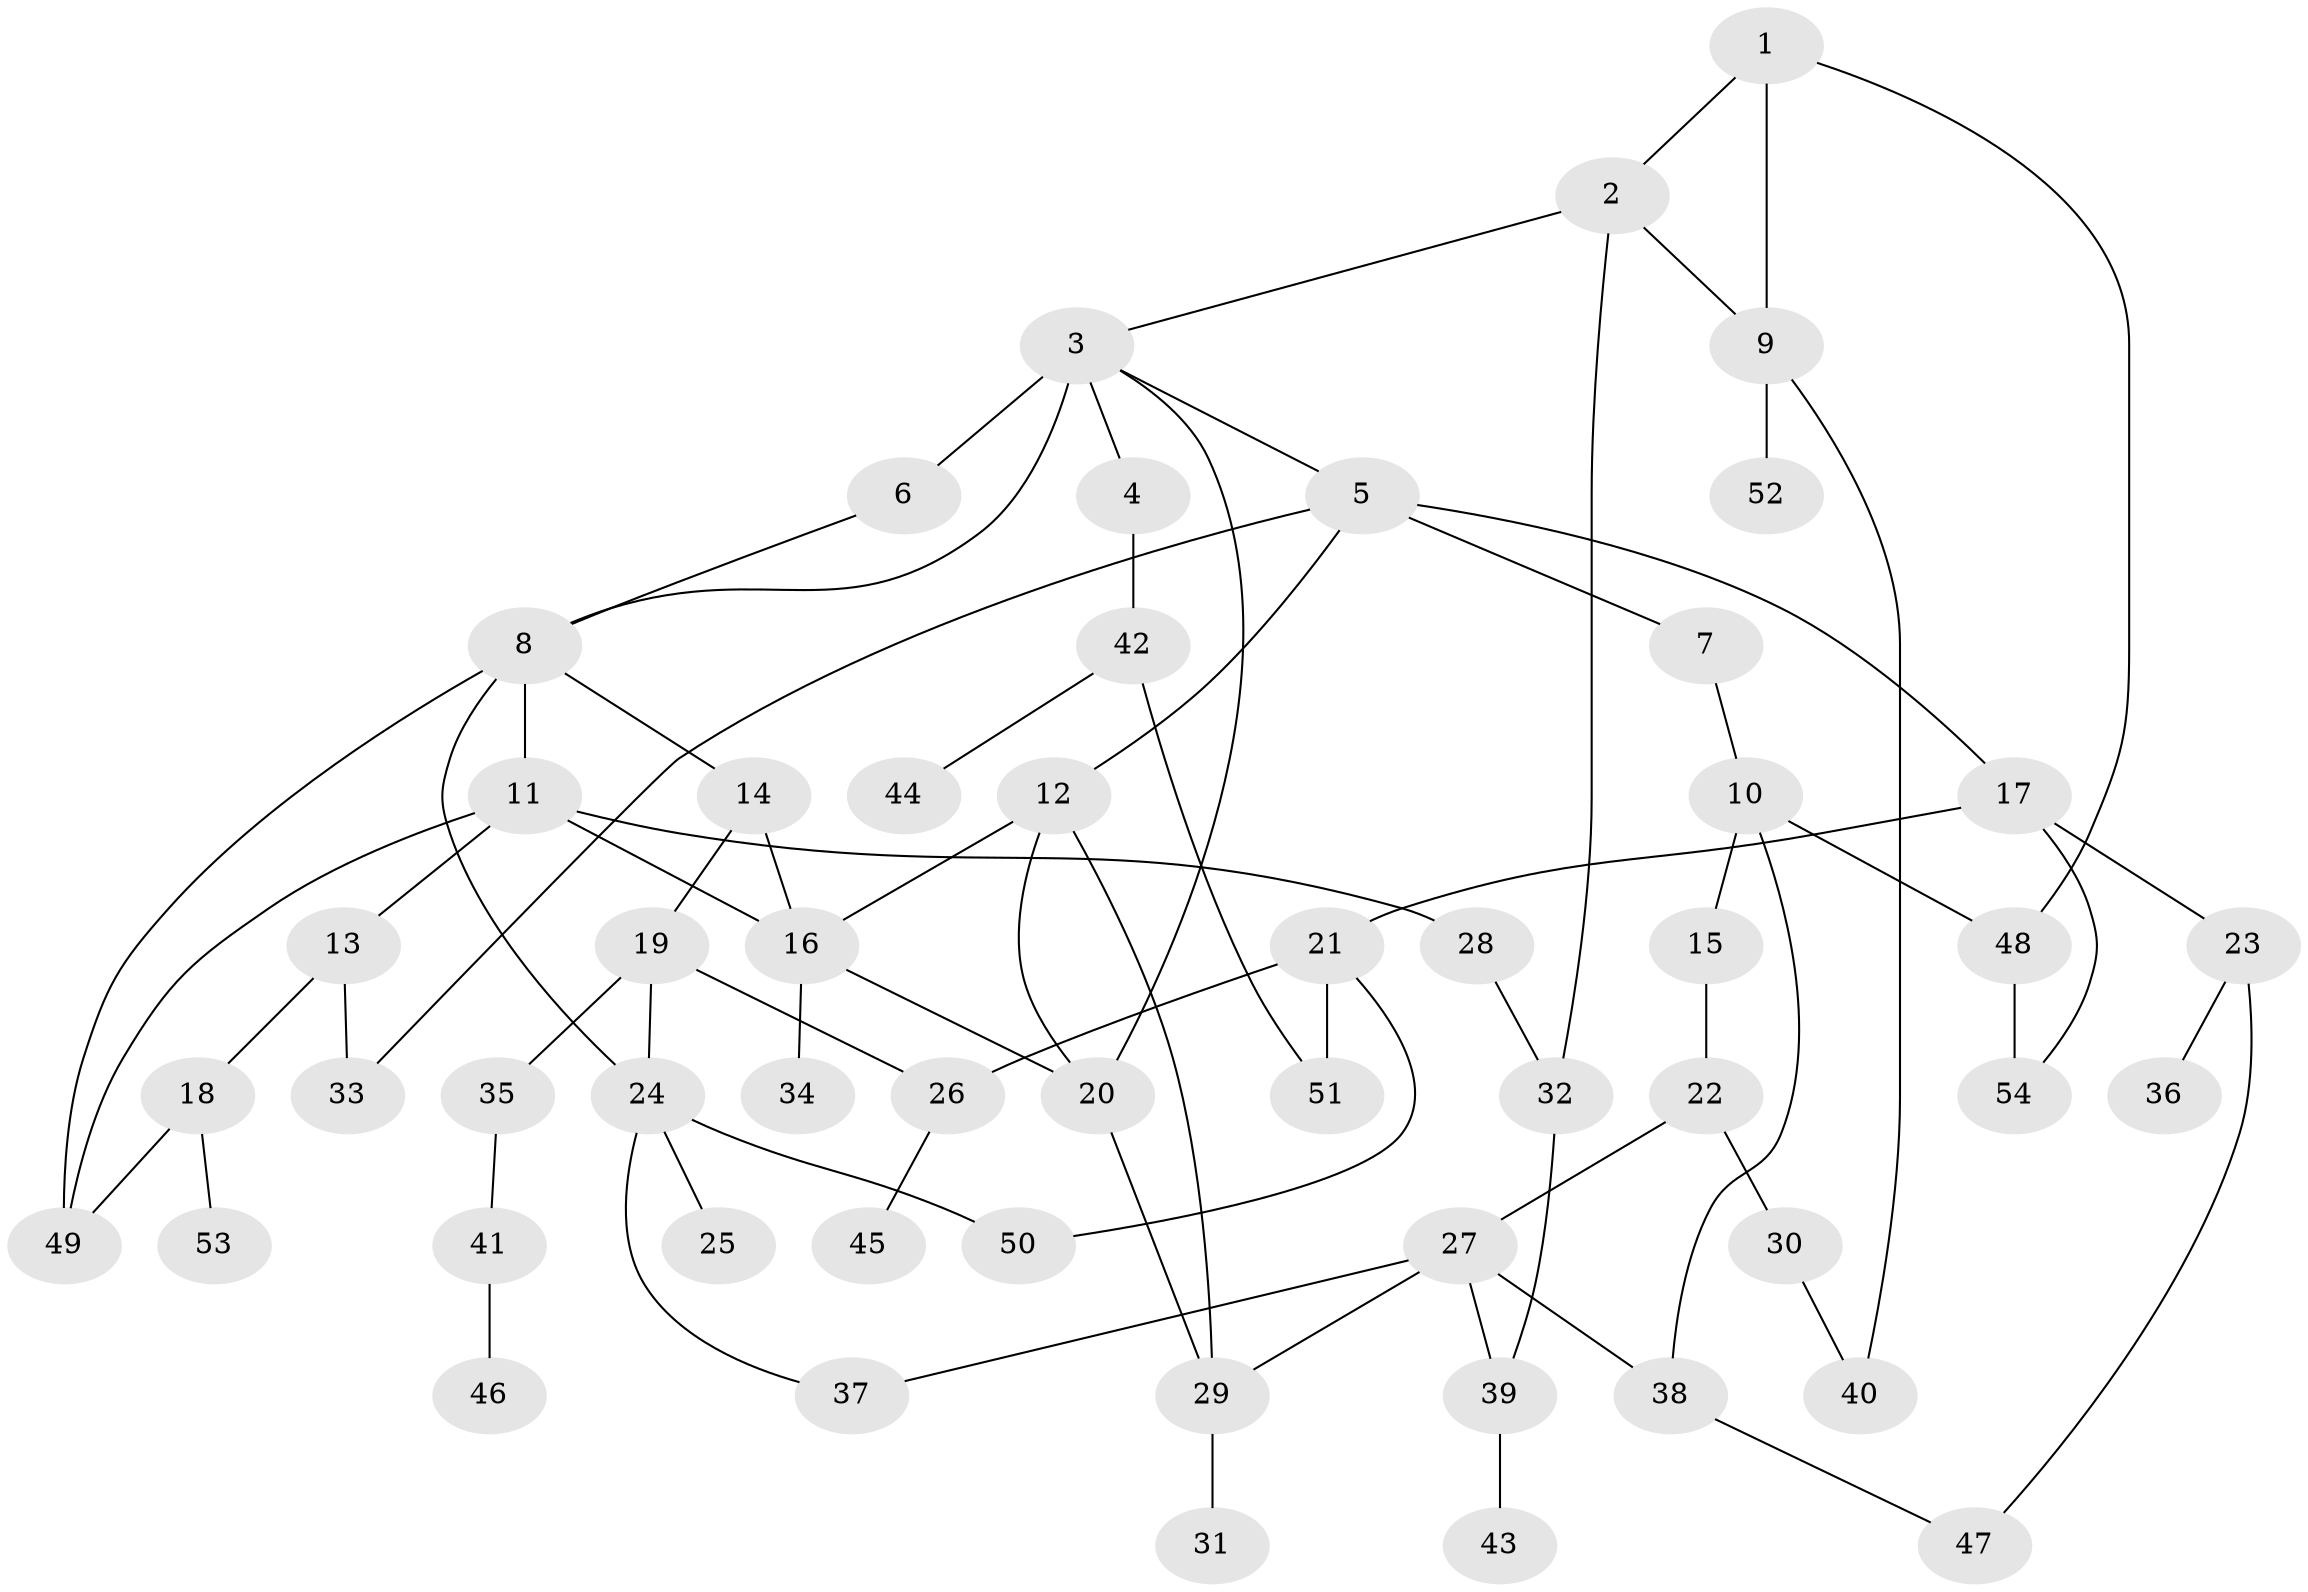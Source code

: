 // original degree distribution, {3: 0.2236842105263158, 4: 0.11842105263157894, 5: 0.09210526315789473, 2: 0.25, 7: 0.013157894736842105, 8: 0.013157894736842105, 1: 0.27631578947368424, 6: 0.013157894736842105}
// Generated by graph-tools (version 1.1) at 2025/48/03/04/25 22:48:56]
// undirected, 54 vertices, 76 edges
graph export_dot {
  node [color=gray90,style=filled];
  1;
  2;
  3;
  4;
  5;
  6;
  7;
  8;
  9;
  10;
  11;
  12;
  13;
  14;
  15;
  16;
  17;
  18;
  19;
  20;
  21;
  22;
  23;
  24;
  25;
  26;
  27;
  28;
  29;
  30;
  31;
  32;
  33;
  34;
  35;
  36;
  37;
  38;
  39;
  40;
  41;
  42;
  43;
  44;
  45;
  46;
  47;
  48;
  49;
  50;
  51;
  52;
  53;
  54;
  1 -- 2 [weight=1.0];
  1 -- 9 [weight=1.0];
  1 -- 48 [weight=1.0];
  2 -- 3 [weight=1.0];
  2 -- 9 [weight=1.0];
  2 -- 32 [weight=1.0];
  3 -- 4 [weight=1.0];
  3 -- 5 [weight=2.0];
  3 -- 6 [weight=3.0];
  3 -- 8 [weight=2.0];
  3 -- 20 [weight=1.0];
  4 -- 42 [weight=1.0];
  5 -- 7 [weight=1.0];
  5 -- 12 [weight=1.0];
  5 -- 17 [weight=1.0];
  5 -- 33 [weight=1.0];
  6 -- 8 [weight=1.0];
  7 -- 10 [weight=1.0];
  8 -- 11 [weight=1.0];
  8 -- 14 [weight=1.0];
  8 -- 24 [weight=1.0];
  8 -- 49 [weight=1.0];
  9 -- 40 [weight=1.0];
  9 -- 52 [weight=1.0];
  10 -- 15 [weight=1.0];
  10 -- 38 [weight=1.0];
  10 -- 48 [weight=1.0];
  11 -- 13 [weight=1.0];
  11 -- 16 [weight=1.0];
  11 -- 28 [weight=1.0];
  11 -- 49 [weight=1.0];
  12 -- 16 [weight=1.0];
  12 -- 20 [weight=1.0];
  12 -- 29 [weight=1.0];
  13 -- 18 [weight=1.0];
  13 -- 33 [weight=1.0];
  14 -- 16 [weight=1.0];
  14 -- 19 [weight=1.0];
  15 -- 22 [weight=1.0];
  16 -- 20 [weight=1.0];
  16 -- 34 [weight=1.0];
  17 -- 21 [weight=1.0];
  17 -- 23 [weight=1.0];
  17 -- 54 [weight=1.0];
  18 -- 49 [weight=1.0];
  18 -- 53 [weight=1.0];
  19 -- 24 [weight=1.0];
  19 -- 26 [weight=1.0];
  19 -- 35 [weight=1.0];
  20 -- 29 [weight=1.0];
  21 -- 26 [weight=1.0];
  21 -- 50 [weight=1.0];
  21 -- 51 [weight=1.0];
  22 -- 27 [weight=2.0];
  22 -- 30 [weight=1.0];
  23 -- 36 [weight=1.0];
  23 -- 47 [weight=1.0];
  24 -- 25 [weight=1.0];
  24 -- 37 [weight=1.0];
  24 -- 50 [weight=1.0];
  26 -- 45 [weight=1.0];
  27 -- 29 [weight=1.0];
  27 -- 37 [weight=1.0];
  27 -- 38 [weight=1.0];
  27 -- 39 [weight=1.0];
  28 -- 32 [weight=1.0];
  29 -- 31 [weight=1.0];
  30 -- 40 [weight=1.0];
  32 -- 39 [weight=1.0];
  35 -- 41 [weight=1.0];
  38 -- 47 [weight=1.0];
  39 -- 43 [weight=1.0];
  41 -- 46 [weight=1.0];
  42 -- 44 [weight=1.0];
  42 -- 51 [weight=1.0];
  48 -- 54 [weight=1.0];
}

